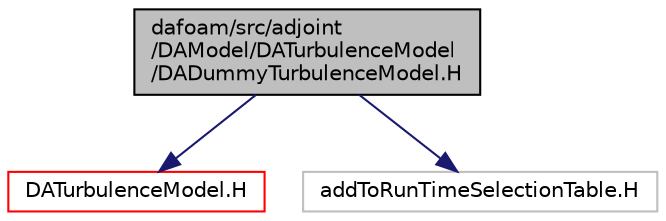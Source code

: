 digraph "dafoam/src/adjoint/DAModel/DATurbulenceModel/DADummyTurbulenceModel.H"
{
  bgcolor="transparent";
  edge [fontname="Helvetica",fontsize="10",labelfontname="Helvetica",labelfontsize="10"];
  node [fontname="Helvetica",fontsize="10",shape=record];
  Node0 [label="dafoam/src/adjoint\l/DAModel/DATurbulenceModel\l/DADummyTurbulenceModel.H",height=0.2,width=0.4,color="black", fillcolor="grey75", style="filled", fontcolor="black"];
  Node0 -> Node1 [color="midnightblue",fontsize="10",style="solid",fontname="Helvetica"];
  Node1 [label="DATurbulenceModel.H",height=0.2,width=0.4,color="red",URL="$DATurbulenceModel_8H.html"];
  Node0 -> Node20 [color="midnightblue",fontsize="10",style="solid",fontname="Helvetica"];
  Node20 [label="addToRunTimeSelectionTable.H",height=0.2,width=0.4,color="grey75"];
}
